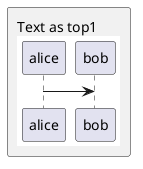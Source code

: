 {
  "sha1": "fnjwmp60anh5i2t2jrao7vmc71c0u6t",
  "insertion": {
    "when": "2024-06-01T09:03:06.403Z",
    "url": "https://forum.plantuml.net/10967/order-mismatch-between-note-and-rectangle-with-embedded-salt?show=12060#c12060",
    "user": "plantuml@gmail.com"
  }
}
@startuml
rectangle r as "
Text as top1
{{
alice->bob
}}
"
@enduml
